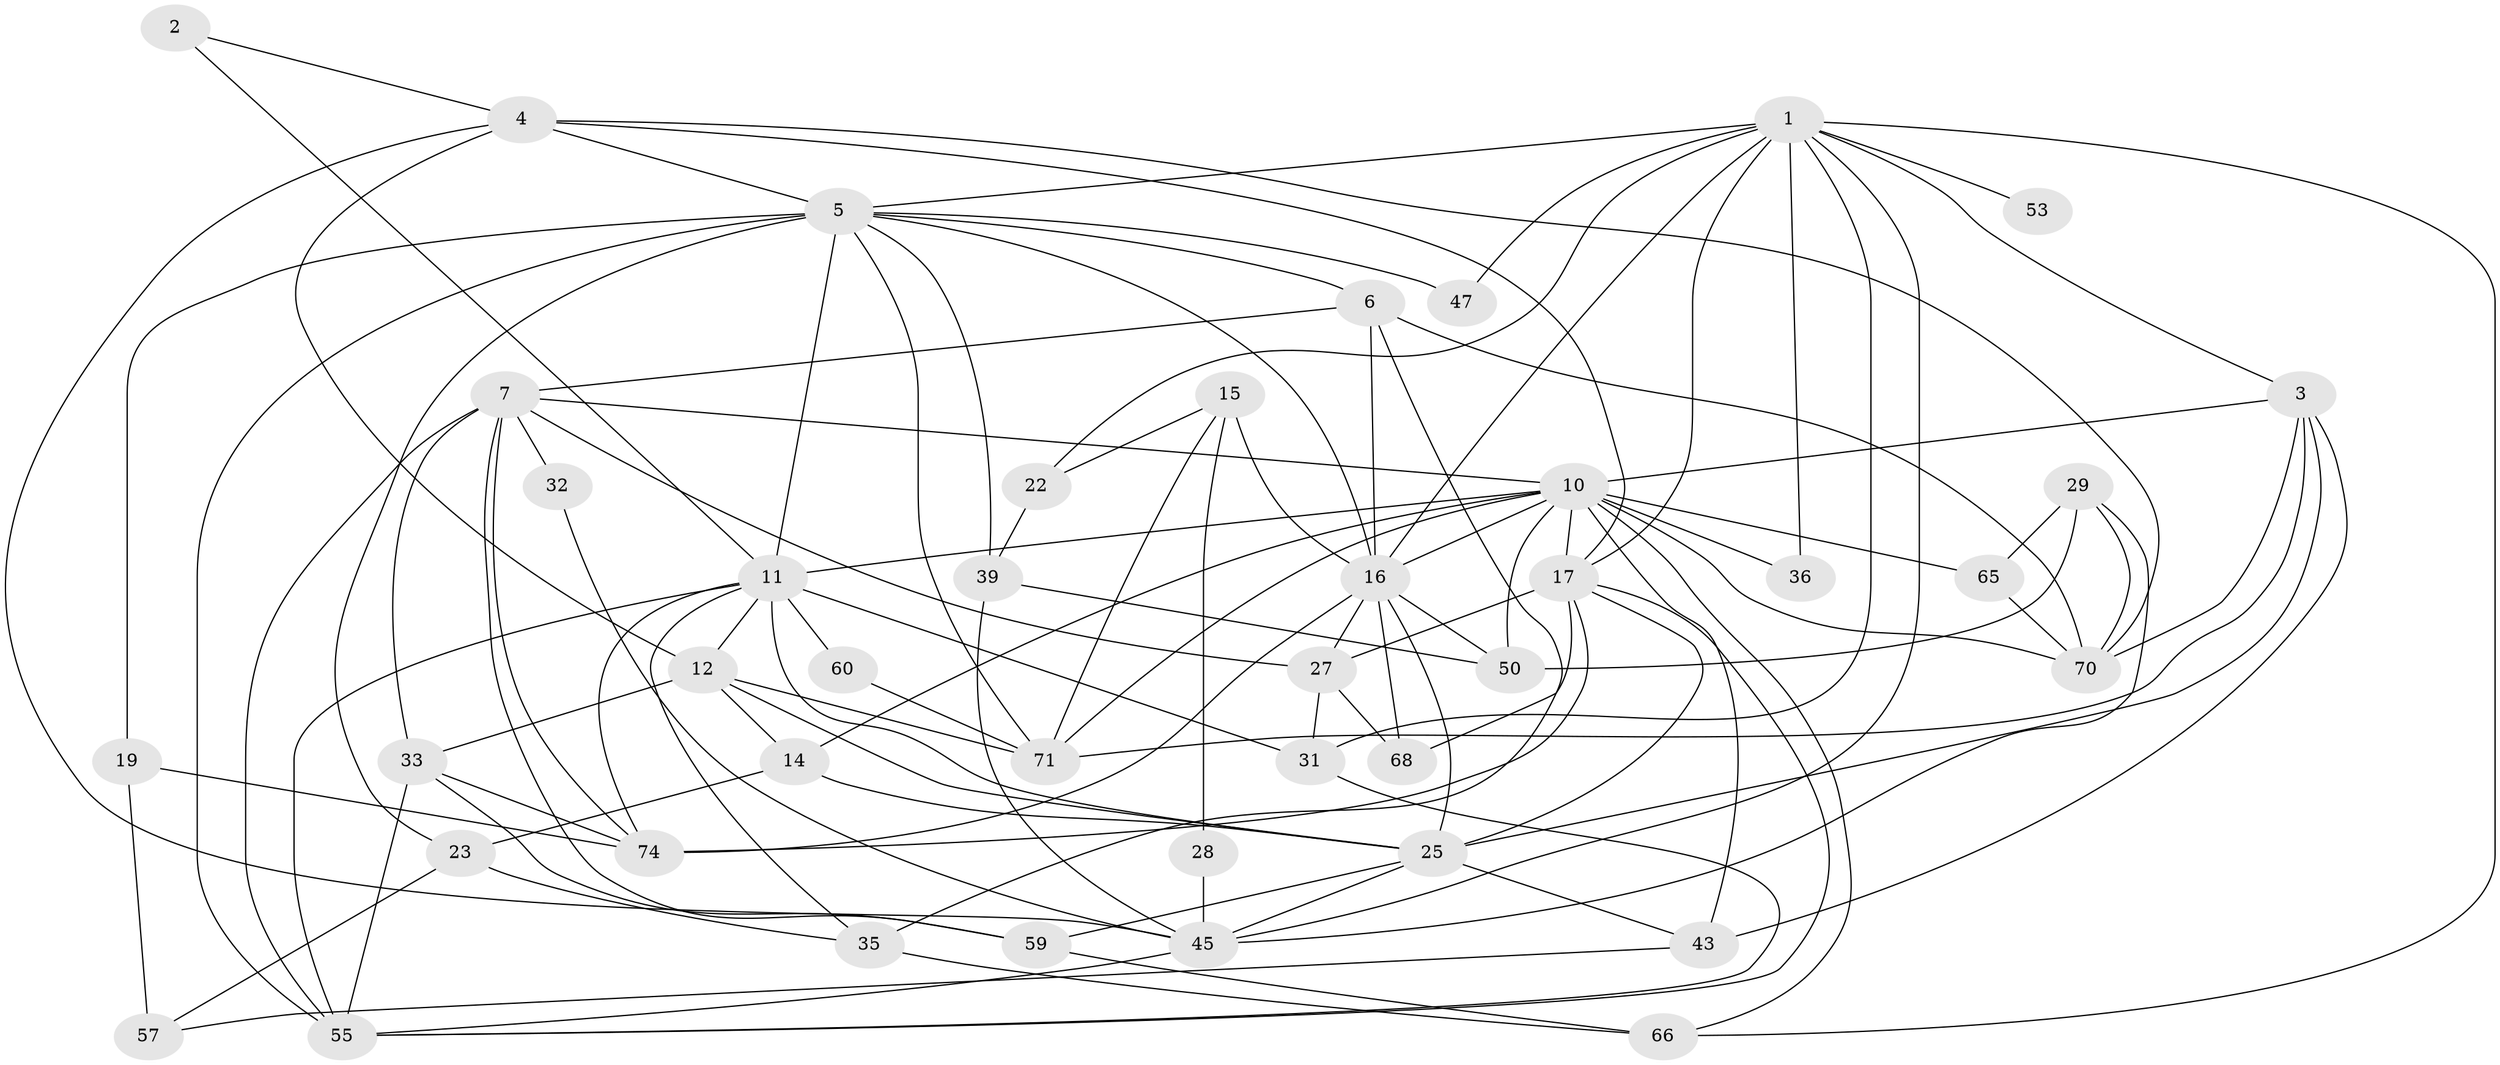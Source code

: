 // original degree distribution, {3: 0.2261904761904762, 2: 0.16666666666666666, 6: 0.16666666666666666, 7: 0.011904761904761904, 5: 0.19047619047619047, 4: 0.23809523809523808}
// Generated by graph-tools (version 1.1) at 2025/15/03/09/25 04:15:17]
// undirected, 42 vertices, 109 edges
graph export_dot {
graph [start="1"]
  node [color=gray90,style=filled];
  1 [super="+21+30"];
  2;
  3 [super="+58"];
  4 [super="+18"];
  5 [super="+8"];
  6 [super="+67"];
  7 [super="+9+46"];
  10 [super="+72+24+13"];
  11 [super="+75+49"];
  12 [super="+40"];
  14;
  15;
  16 [super="+37+64"];
  17 [super="+63"];
  19;
  22;
  23;
  25 [super="+26+78"];
  27;
  28;
  29 [super="+34"];
  31 [super="+69"];
  32;
  33 [super="+77"];
  35 [super="+81"];
  36;
  39 [super="+61"];
  43 [super="+51"];
  45 [super="+54"];
  47;
  50;
  53;
  55 [super="+76"];
  57;
  59;
  60;
  65;
  66;
  68;
  70;
  71 [super="+80+73"];
  74;
  1 -- 47 [weight=2];
  1 -- 45 [weight=2];
  1 -- 16 [weight=2];
  1 -- 17;
  1 -- 53 [weight=2];
  1 -- 66;
  1 -- 3;
  1 -- 36;
  1 -- 22;
  1 -- 31;
  1 -- 5;
  2 -- 4;
  2 -- 11;
  3 -- 10 [weight=2];
  3 -- 71;
  3 -- 70;
  3 -- 25;
  3 -- 43;
  4 -- 12;
  4 -- 17;
  4 -- 70;
  4 -- 45;
  4 -- 5;
  5 -- 55 [weight=2];
  5 -- 6;
  5 -- 71;
  5 -- 39;
  5 -- 11 [weight=2];
  5 -- 47;
  5 -- 16 [weight=2];
  5 -- 19;
  5 -- 23;
  6 -- 70;
  6 -- 35;
  6 -- 7;
  6 -- 16;
  7 -- 32;
  7 -- 33;
  7 -- 55;
  7 -- 59;
  7 -- 27;
  7 -- 10;
  7 -- 74;
  10 -- 14 [weight=2];
  10 -- 43 [weight=3];
  10 -- 17;
  10 -- 36;
  10 -- 66;
  10 -- 16 [weight=2];
  10 -- 65;
  10 -- 70;
  10 -- 50;
  10 -- 71;
  10 -- 11 [weight=2];
  11 -- 31;
  11 -- 60;
  11 -- 25;
  11 -- 55 [weight=2];
  11 -- 35;
  11 -- 74;
  11 -- 12;
  12 -- 71;
  12 -- 33;
  12 -- 25;
  12 -- 14;
  14 -- 23;
  14 -- 25;
  15 -- 22;
  15 -- 28;
  15 -- 16;
  15 -- 71;
  16 -- 50;
  16 -- 27;
  16 -- 68;
  16 -- 25;
  16 -- 74;
  17 -- 27;
  17 -- 68;
  17 -- 74;
  17 -- 25 [weight=2];
  17 -- 55;
  19 -- 57;
  19 -- 74;
  22 -- 39;
  23 -- 57;
  23 -- 35;
  25 -- 59;
  25 -- 45;
  25 -- 43;
  27 -- 68;
  27 -- 31;
  28 -- 45;
  29 -- 65;
  29 -- 50;
  29 -- 70;
  29 -- 45;
  31 -- 55 [weight=2];
  32 -- 45;
  33 -- 74;
  33 -- 55 [weight=2];
  33 -- 59;
  35 -- 66;
  39 -- 50;
  39 -- 45;
  43 -- 57;
  45 -- 55;
  59 -- 66;
  60 -- 71;
  65 -- 70;
}
